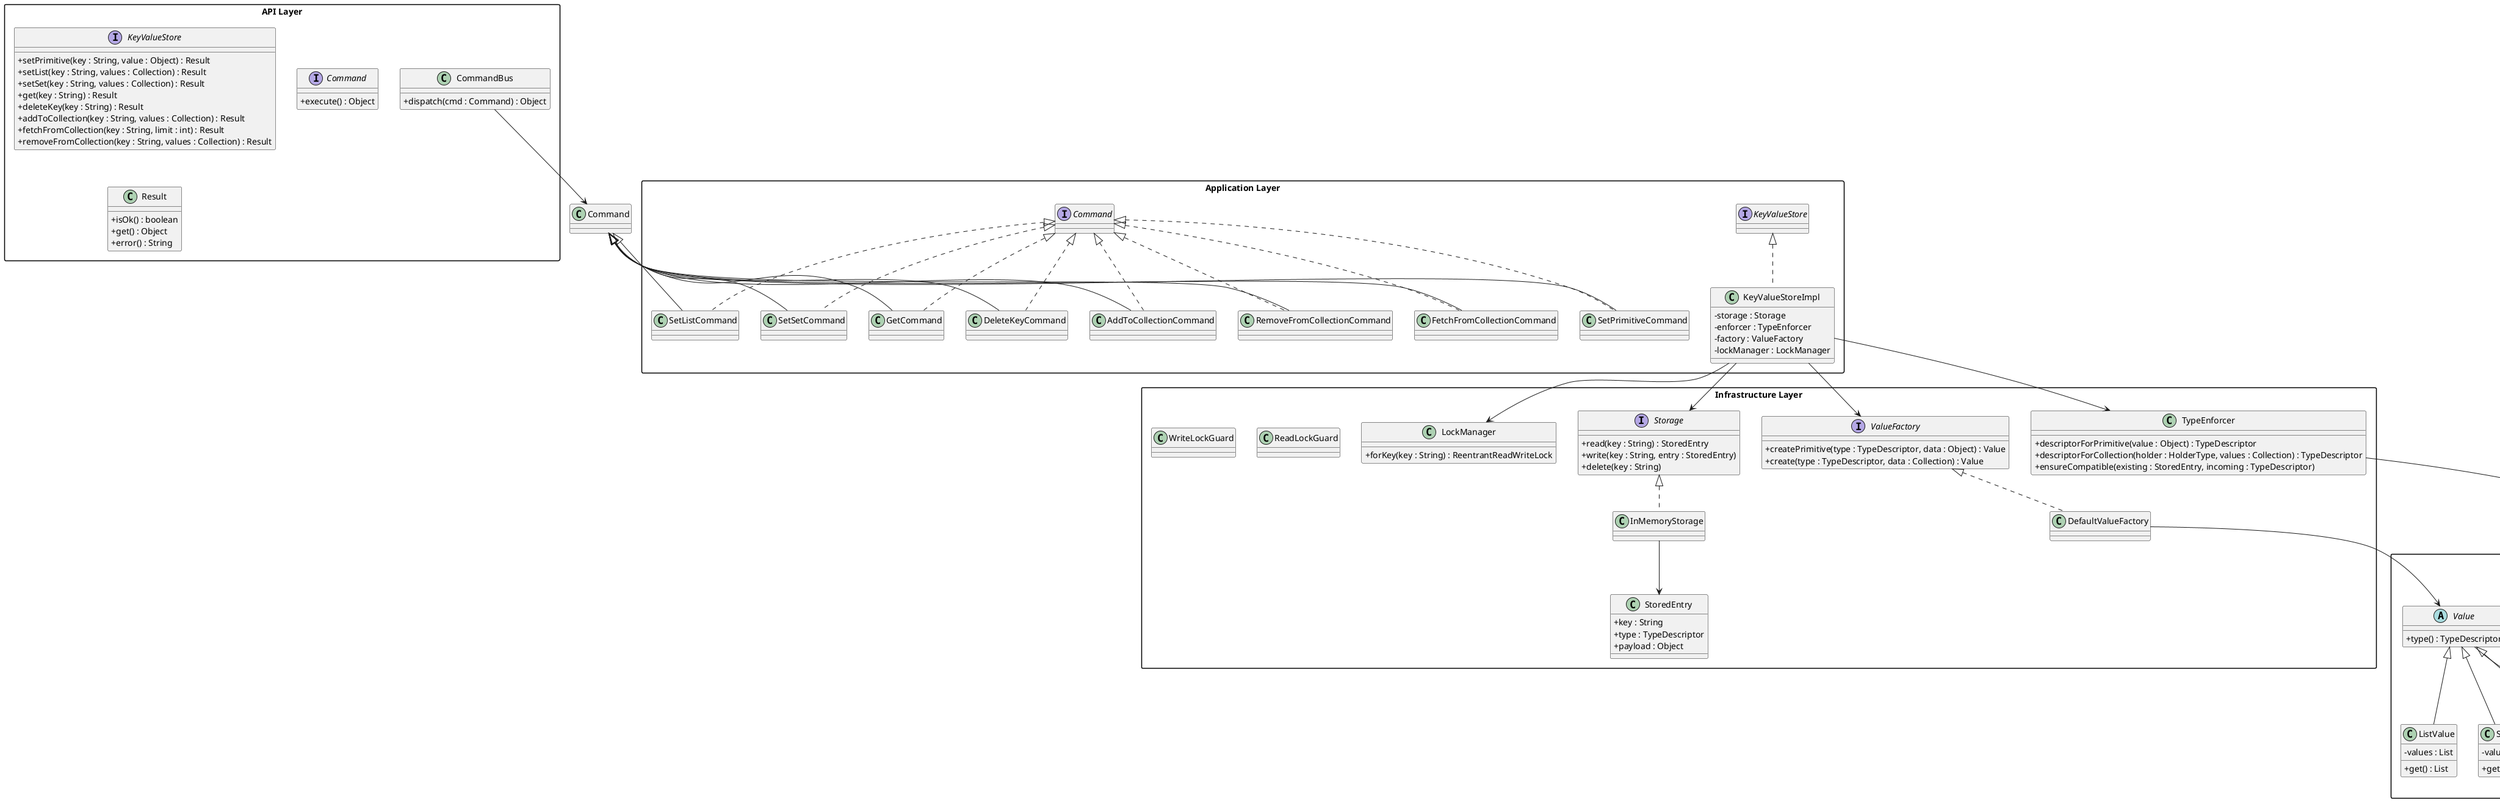 @startuml
skinparam classAttributeIconSize 0
skinparam packageStyle rectangle

package "API Layer" {
  interface KeyValueStore {
    + setPrimitive(key : String, value : Object) : Result
    + setList(key : String, values : Collection) : Result
    + setSet(key : String, values : Collection) : Result
    + get(key : String) : Result
    + deleteKey(key : String) : Result
    + addToCollection(key : String, values : Collection) : Result
    + fetchFromCollection(key : String, limit : int) : Result
    + removeFromCollection(key : String, values : Collection) : Result
  }

  interface Command {
    + execute() : Object
  }
  class CommandBus {
    + dispatch(cmd : Command) : Object
  }
  class Result {
    + isOk() : boolean
    + get() : Object
    + error() : String
  }
}

package "Domain Layer" {
  enum HolderType {
    PRIMITIVE
    LIST
    SET
  }
  enum PrimitiveKind {
    STRING
    INTEGER
    LONG
    DOUBLE
    FLOAT
    BOOLEAN
  }

  class TypeDescriptor {
    - holder : HolderType
    - primitive : PrimitiveKind
    + holderType() : HolderType
    + primitiveKind() : PrimitiveKind
  }

  abstract class Value {
    + type() : TypeDescriptor
  }
  class PrimitiveValue extends Value {
    - value : Object
    + get() : Object
  }
  class ListValue extends Value {
    - values : List
    + get() : List
  }
  class SetValue extends Value {
    - values : Set
    + get() : Set
  }
}

package "Infrastructure Layer" {
  class StoredEntry {
    + key : String
    + type : TypeDescriptor
    + payload : Object
  }
  interface Storage {
    + read(key : String) : StoredEntry
    + write(key : String, entry : StoredEntry)
    + delete(key : String)
  }
  class InMemoryStorage implements Storage

  interface ValueFactory {
    + createPrimitive(type : TypeDescriptor, data : Object) : Value
    + create(type : TypeDescriptor, data : Collection) : Value
  }
  class DefaultValueFactory implements ValueFactory

  class TypeEnforcer {
    + descriptorForPrimitive(value : Object) : TypeDescriptor
    + descriptorForCollection(holder : HolderType, values : Collection) : TypeDescriptor
    + ensureCompatible(existing : StoredEntry, incoming : TypeDescriptor)
  }

  class LockManager {
    + forKey(key : String) : ReentrantReadWriteLock
  }
  class ReadLockGuard
  class WriteLockGuard
}

package "Application Layer" {
  class KeyValueStoreImpl implements KeyValueStore {
    - storage : Storage
    - enforcer : TypeEnforcer
    - factory : ValueFactory
    - lockManager : LockManager
  }

  class SetPrimitiveCommand implements Command
  class SetListCommand implements Command
  class SetSetCommand implements Command
  class GetCommand implements Command
  class DeleteKeyCommand implements Command
  class AddToCollectionCommand implements Command
  class RemoveFromCollectionCommand implements Command
  class FetchFromCollectionCommand implements Command
}

' Relationships
KeyValueStoreImpl --> Storage
KeyValueStoreImpl --> TypeEnforcer
KeyValueStoreImpl --> ValueFactory
KeyValueStoreImpl --> LockManager

InMemoryStorage --> StoredEntry
DefaultValueFactory --> Value
TypeEnforcer --> TypeDescriptor
Value --> TypeDescriptor

CommandBus --> Command
Command <|-- SetPrimitiveCommand
Command <|-- SetListCommand
Command <|-- SetSetCommand
Command <|-- GetCommand
Command <|-- DeleteKeyCommand
Command <|-- AddToCollectionCommand
Command <|-- RemoveFromCollectionCommand
Command <|-- FetchFromCollectionCommand
@enduml